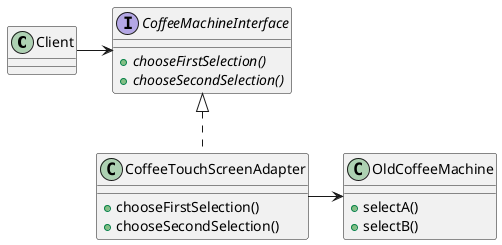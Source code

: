 @startuml

class Client {
}

interface CoffeeMachineInterface {
  + {abstract} chooseFirstSelection()
  + {abstract} chooseSecondSelection()
}

class CoffeeTouchScreenAdapter {
  + chooseFirstSelection()
  + chooseSecondSelection()
}

class OldCoffeeMachine {
  + selectA()
  + selectB()
}

Client -right-> CoffeeMachineInterface
CoffeeTouchScreenAdapter .up.|> CoffeeMachineInterface
CoffeeTouchScreenAdapter -right-> OldCoffeeMachine

@enduml